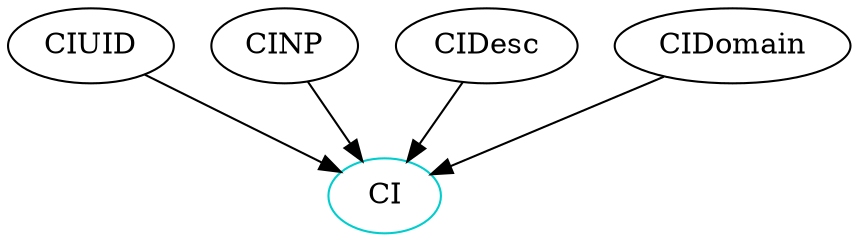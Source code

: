 digraph ci {
	/* relationships between independent and dependent components */
	CIUID -> CI;
    CINP -> CI;
    CIDesc -> CI;
    CIDomain -> CI;
    
	/* definitions for each type component */
	CI 	    [shape=oval, color=cyan3, label="CI"];
    /*CIUID [shape=oval, color=cyan3, label="UID"];
    CINP [shape=oval, color=cyan3, label="Term (NP)"];
    CIDesc  [shape=oval, color=cyan3, label="Description (Sentence)"];
    CIDomain [shape=oval, color=cyan3, label="Domain ([UID])"];*/

}

/* dot -Tpng sample.dot -o sample.png */
